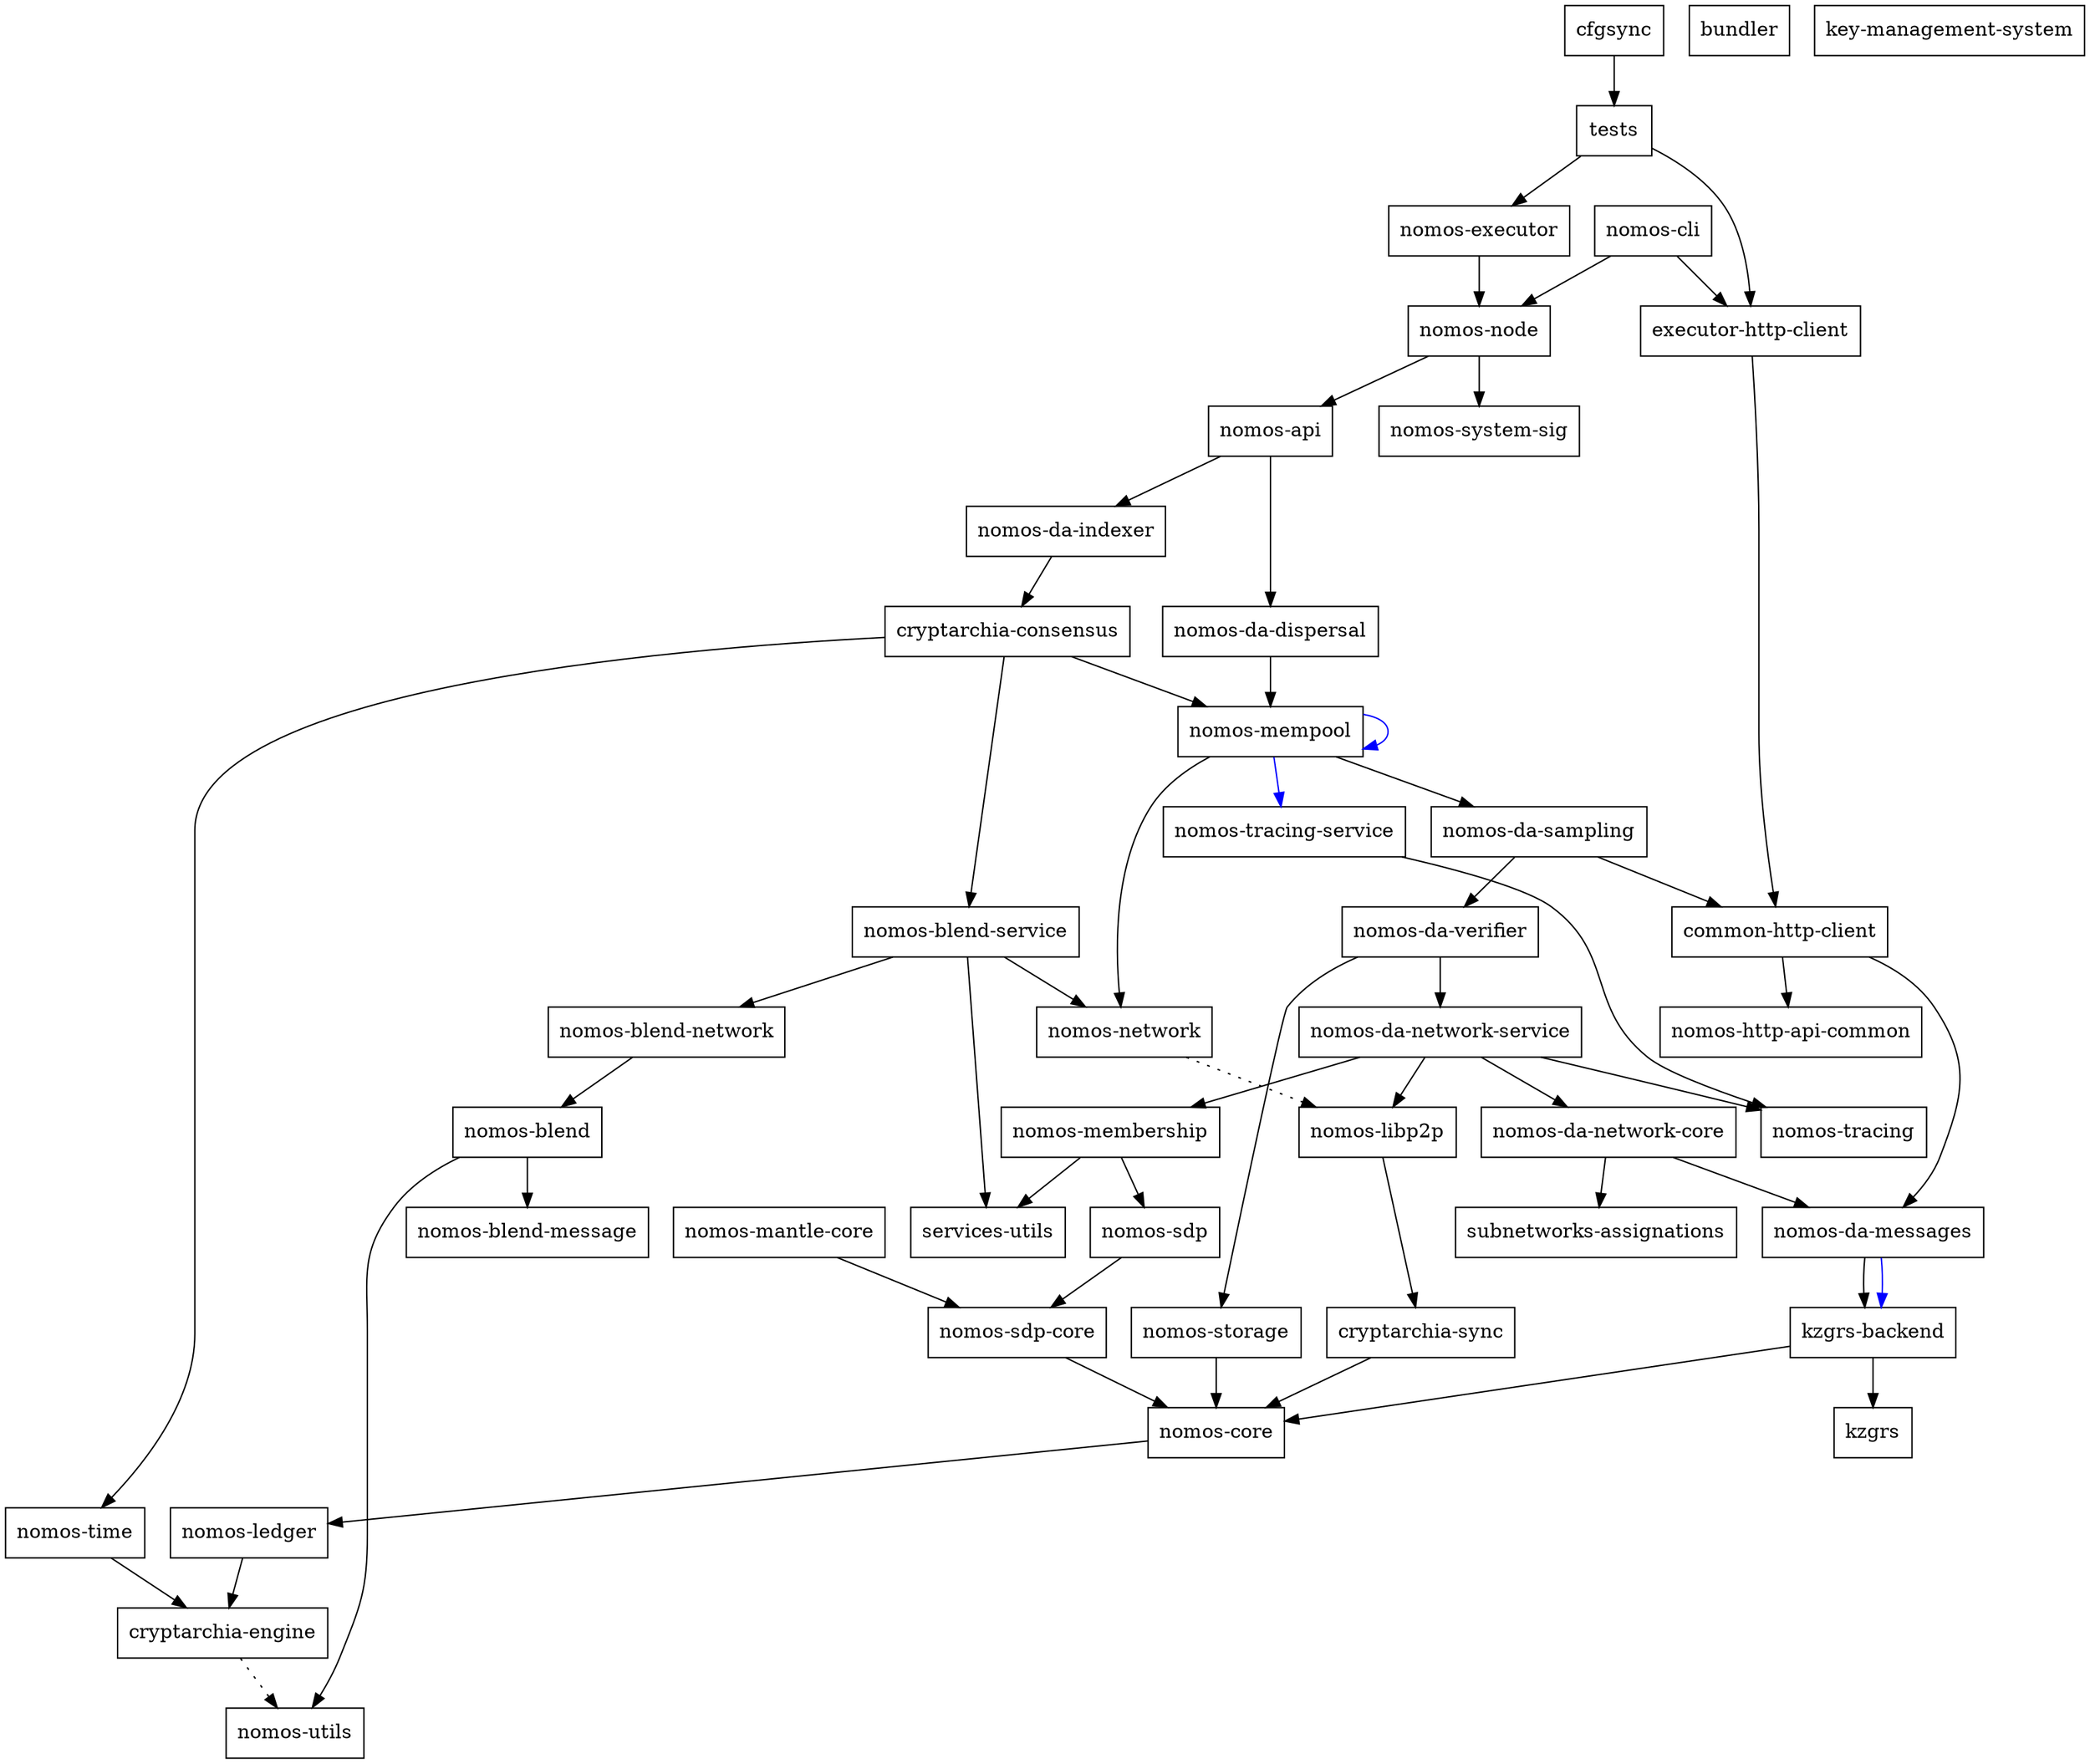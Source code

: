 digraph {
    0 [ label = "cryptarchia-engine" shape = box]
    1 [ label = "nomos-utils" shape = box]
    2 [ label = "cryptarchia-sync" shape = box]
    3 [ label = "nomos-core" shape = box]
    4 [ label = "nomos-ledger" shape = box]
    5 [ label = "nomos-http-api-common" shape = box]
    6 [ label = "nomos-executor" shape = box]
    7 [ label = "kzgrs-backend" shape = box]
    8 [ label = "kzgrs" shape = box]
    9 [ label = "nomos-api" shape = box]
    10 [ label = "cryptarchia-consensus" shape = box]
    11 [ label = "nomos-blend-service" shape = box]
    12 [ label = "nomos-blend" shape = box]
    13 [ label = "nomos-blend-message" shape = box]
    14 [ label = "nomos-blend-network" shape = box]
    15 [ label = "nomos-libp2p" shape = box]
    16 [ label = "nomos-network" shape = box]
    17 [ label = "services-utils" shape = box]
    18 [ label = "nomos-da-sampling" shape = box]
    19 [ label = "common-http-client" shape = box]
    20 [ label = "nomos-da-messages" shape = box]
    21 [ label = "nomos-da-network-core" shape = box]
    22 [ label = "subnetworks-assignations" shape = box]
    23 [ label = "nomos-da-network-service" shape = box]
    24 [ label = "nomos-membership" shape = box]
    25 [ label = "nomos-sdp" shape = box]
    26 [ label = "nomos-sdp-core" shape = box]
    27 [ label = "nomos-tracing" shape = box]
    28 [ label = "nomos-da-verifier" shape = box]
    29 [ label = "nomos-storage" shape = box]
    30 [ label = "nomos-mempool" shape = box]
    31 [ label = "nomos-tracing-service" shape = box]
    32 [ label = "nomos-time" shape = box]
    33 [ label = "nomos-da-dispersal" shape = box]
    34 [ label = "nomos-da-indexer" shape = box]
    35 [ label = "nomos-node" shape = box]
    36 [ label = "nomos-system-sig" shape = box]
    37 [ label = "executor-http-client" shape = box]
    38 [ label = "bundler" shape = box]
    39 [ label = "nomos-cli" shape = box]
    40 [ label = "nomos-mantle-core" shape = box]
    41 [ label = "key-management-system" shape = box]
    42 [ label = "cfgsync" shape = box]
    43 [ label = "tests" shape = box]
    0 -> 1 [ style = dotted]
    2 -> 3 [ ]
    3 -> 4 [ ]
    4 -> 0 [ ]
    6 -> 35 [ ]
    7 -> 8 [ ]
    7 -> 3 [ ]
    9 -> 33 [ ]
    9 -> 34 [ ]
    10 -> 11 [ ]
    10 -> 30 [ ]
    10 -> 32 [ ]
    11 -> 14 [ ]
    11 -> 16 [ ]
    11 -> 17 [ ]
    12 -> 13 [ ]
    12 -> 1 [ ]
    14 -> 12 [ ]
    15 -> 2 [ ]
    16 -> 15 [ style = dotted]
    18 -> 19 [ ]
    18 -> 28 [ ]
    19 -> 20 [ ]
    19 -> 5 [ ]
    20 -> 7 [ ]
    20 -> 7 [ color = blue]
    21 -> 20 [ ]
    21 -> 22 [ ]
    23 -> 21 [ ]
    23 -> 15 [ ]
    23 -> 24 [ ]
    23 -> 27 [ ]
    24 -> 25 [ ]
    24 -> 17 [ ]
    25 -> 26 [ ]
    26 -> 3 [ ]
    28 -> 23 [ ]
    28 -> 29 [ ]
    29 -> 3 [ ]
    30 -> 18 [ ]
    30 -> 30 [ color = blue]
    30 -> 16 [ ]
    30 -> 31 [ color = blue]
    31 -> 27 [ ]
    32 -> 0 [ ]
    33 -> 30 [ ]
    34 -> 10 [ ]
    35 -> 9 [ ]
    35 -> 36 [ ]
    37 -> 19 [ ]
    39 -> 37 [ ]
    39 -> 35 [ ]
    40 -> 26 [ ]
    42 -> 43 [ ]
    43 -> 37 [ ]
    43 -> 6 [ ]
}

